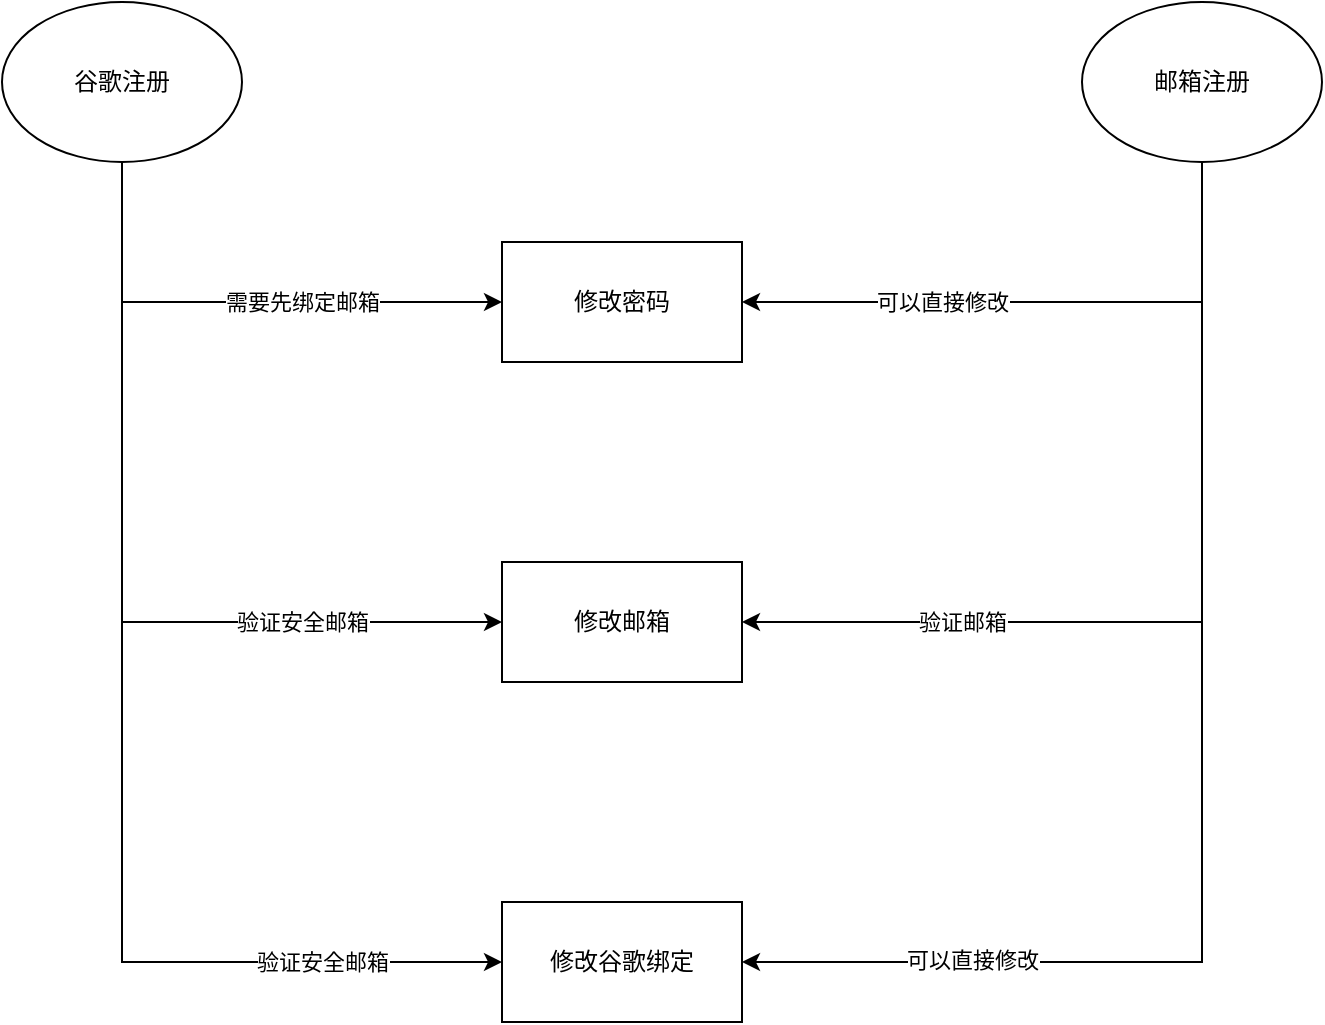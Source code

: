<mxfile version="24.8.3">
  <diagram name="第 1 页" id="3TrvQY6Xxq5SfQNlH8lR">
    <mxGraphModel dx="1194" dy="755" grid="1" gridSize="10" guides="1" tooltips="1" connect="1" arrows="1" fold="1" page="1" pageScale="1" pageWidth="827" pageHeight="1169" math="0" shadow="0">
      <root>
        <mxCell id="0" />
        <mxCell id="1" parent="0" />
        <mxCell id="8trrsIFSE2Cj8hKRHVmf-6" style="edgeStyle=orthogonalEdgeStyle;rounded=0;orthogonalLoop=1;jettySize=auto;html=1;exitX=0.5;exitY=1;exitDx=0;exitDy=0;entryX=0;entryY=0.5;entryDx=0;entryDy=0;" edge="1" parent="1" source="8trrsIFSE2Cj8hKRHVmf-1" target="8trrsIFSE2Cj8hKRHVmf-3">
          <mxGeometry relative="1" as="geometry" />
        </mxCell>
        <mxCell id="8trrsIFSE2Cj8hKRHVmf-7" value="需要先绑定邮箱" style="edgeLabel;html=1;align=center;verticalAlign=middle;resizable=0;points=[];" vertex="1" connectable="0" parent="8trrsIFSE2Cj8hKRHVmf-6">
          <mxGeometry x="-0.1" y="1" relative="1" as="geometry">
            <mxPoint x="43" y="1" as="offset" />
          </mxGeometry>
        </mxCell>
        <mxCell id="8trrsIFSE2Cj8hKRHVmf-9" style="edgeStyle=orthogonalEdgeStyle;rounded=0;orthogonalLoop=1;jettySize=auto;html=1;exitX=0.5;exitY=1;exitDx=0;exitDy=0;entryX=0;entryY=0.5;entryDx=0;entryDy=0;" edge="1" parent="1" source="8trrsIFSE2Cj8hKRHVmf-1" target="8trrsIFSE2Cj8hKRHVmf-4">
          <mxGeometry relative="1" as="geometry" />
        </mxCell>
        <mxCell id="8trrsIFSE2Cj8hKRHVmf-11" value="验证安全邮箱" style="edgeLabel;html=1;align=center;verticalAlign=middle;resizable=0;points=[];" vertex="1" connectable="0" parent="8trrsIFSE2Cj8hKRHVmf-9">
          <mxGeometry x="0.338" y="-3" relative="1" as="geometry">
            <mxPoint x="39" y="-3" as="offset" />
          </mxGeometry>
        </mxCell>
        <mxCell id="8trrsIFSE2Cj8hKRHVmf-16" style="edgeStyle=orthogonalEdgeStyle;rounded=0;orthogonalLoop=1;jettySize=auto;html=1;exitX=0.5;exitY=1;exitDx=0;exitDy=0;entryX=0;entryY=0.5;entryDx=0;entryDy=0;" edge="1" parent="1" source="8trrsIFSE2Cj8hKRHVmf-1" target="8trrsIFSE2Cj8hKRHVmf-13">
          <mxGeometry relative="1" as="geometry" />
        </mxCell>
        <mxCell id="8trrsIFSE2Cj8hKRHVmf-17" value="验证安全邮箱" style="edgeLabel;html=1;align=center;verticalAlign=middle;resizable=0;points=[];" vertex="1" connectable="0" parent="8trrsIFSE2Cj8hKRHVmf-16">
          <mxGeometry x="0.603" y="-2" relative="1" as="geometry">
            <mxPoint x="27" y="-2" as="offset" />
          </mxGeometry>
        </mxCell>
        <mxCell id="8trrsIFSE2Cj8hKRHVmf-1" value="谷歌注册" style="ellipse;whiteSpace=wrap;html=1;" vertex="1" parent="1">
          <mxGeometry x="70" y="60" width="120" height="80" as="geometry" />
        </mxCell>
        <mxCell id="8trrsIFSE2Cj8hKRHVmf-5" style="edgeStyle=orthogonalEdgeStyle;rounded=0;orthogonalLoop=1;jettySize=auto;html=1;exitX=0.5;exitY=1;exitDx=0;exitDy=0;entryX=1;entryY=0.5;entryDx=0;entryDy=0;" edge="1" parent="1" source="8trrsIFSE2Cj8hKRHVmf-2" target="8trrsIFSE2Cj8hKRHVmf-3">
          <mxGeometry relative="1" as="geometry" />
        </mxCell>
        <mxCell id="8trrsIFSE2Cj8hKRHVmf-8" value="可以直接修改" style="edgeLabel;html=1;align=center;verticalAlign=middle;resizable=0;points=[];" vertex="1" connectable="0" parent="8trrsIFSE2Cj8hKRHVmf-5">
          <mxGeometry x="0.493" y="1" relative="1" as="geometry">
            <mxPoint x="24" y="-1" as="offset" />
          </mxGeometry>
        </mxCell>
        <mxCell id="8trrsIFSE2Cj8hKRHVmf-10" style="edgeStyle=orthogonalEdgeStyle;rounded=0;orthogonalLoop=1;jettySize=auto;html=1;exitX=0.5;exitY=1;exitDx=0;exitDy=0;entryX=1;entryY=0.5;entryDx=0;entryDy=0;" edge="1" parent="1" source="8trrsIFSE2Cj8hKRHVmf-2" target="8trrsIFSE2Cj8hKRHVmf-4">
          <mxGeometry relative="1" as="geometry" />
        </mxCell>
        <mxCell id="8trrsIFSE2Cj8hKRHVmf-12" value="验证邮箱" style="edgeLabel;html=1;align=center;verticalAlign=middle;resizable=0;points=[];" vertex="1" connectable="0" parent="8trrsIFSE2Cj8hKRHVmf-10">
          <mxGeometry x="0.626" y="1" relative="1" as="geometry">
            <mxPoint x="24" y="-1" as="offset" />
          </mxGeometry>
        </mxCell>
        <mxCell id="8trrsIFSE2Cj8hKRHVmf-14" style="edgeStyle=orthogonalEdgeStyle;rounded=0;orthogonalLoop=1;jettySize=auto;html=1;exitX=0.5;exitY=1;exitDx=0;exitDy=0;entryX=1;entryY=0.5;entryDx=0;entryDy=0;" edge="1" parent="1" source="8trrsIFSE2Cj8hKRHVmf-2" target="8trrsIFSE2Cj8hKRHVmf-13">
          <mxGeometry relative="1" as="geometry" />
        </mxCell>
        <mxCell id="8trrsIFSE2Cj8hKRHVmf-15" value="可以直接修改" style="edgeLabel;html=1;align=center;verticalAlign=middle;resizable=0;points=[];" vertex="1" connectable="0" parent="8trrsIFSE2Cj8hKRHVmf-14">
          <mxGeometry x="0.635" y="-1" relative="1" as="geometry">
            <mxPoint as="offset" />
          </mxGeometry>
        </mxCell>
        <mxCell id="8trrsIFSE2Cj8hKRHVmf-2" value="邮箱注册" style="ellipse;whiteSpace=wrap;html=1;" vertex="1" parent="1">
          <mxGeometry x="610" y="60" width="120" height="80" as="geometry" />
        </mxCell>
        <mxCell id="8trrsIFSE2Cj8hKRHVmf-3" value="修改密码" style="rounded=0;whiteSpace=wrap;html=1;" vertex="1" parent="1">
          <mxGeometry x="320" y="180" width="120" height="60" as="geometry" />
        </mxCell>
        <mxCell id="8trrsIFSE2Cj8hKRHVmf-4" value="修改邮箱" style="rounded=0;whiteSpace=wrap;html=1;" vertex="1" parent="1">
          <mxGeometry x="320" y="340" width="120" height="60" as="geometry" />
        </mxCell>
        <mxCell id="8trrsIFSE2Cj8hKRHVmf-13" value="修改谷歌绑定" style="rounded=0;whiteSpace=wrap;html=1;" vertex="1" parent="1">
          <mxGeometry x="320" y="510" width="120" height="60" as="geometry" />
        </mxCell>
      </root>
    </mxGraphModel>
  </diagram>
</mxfile>
